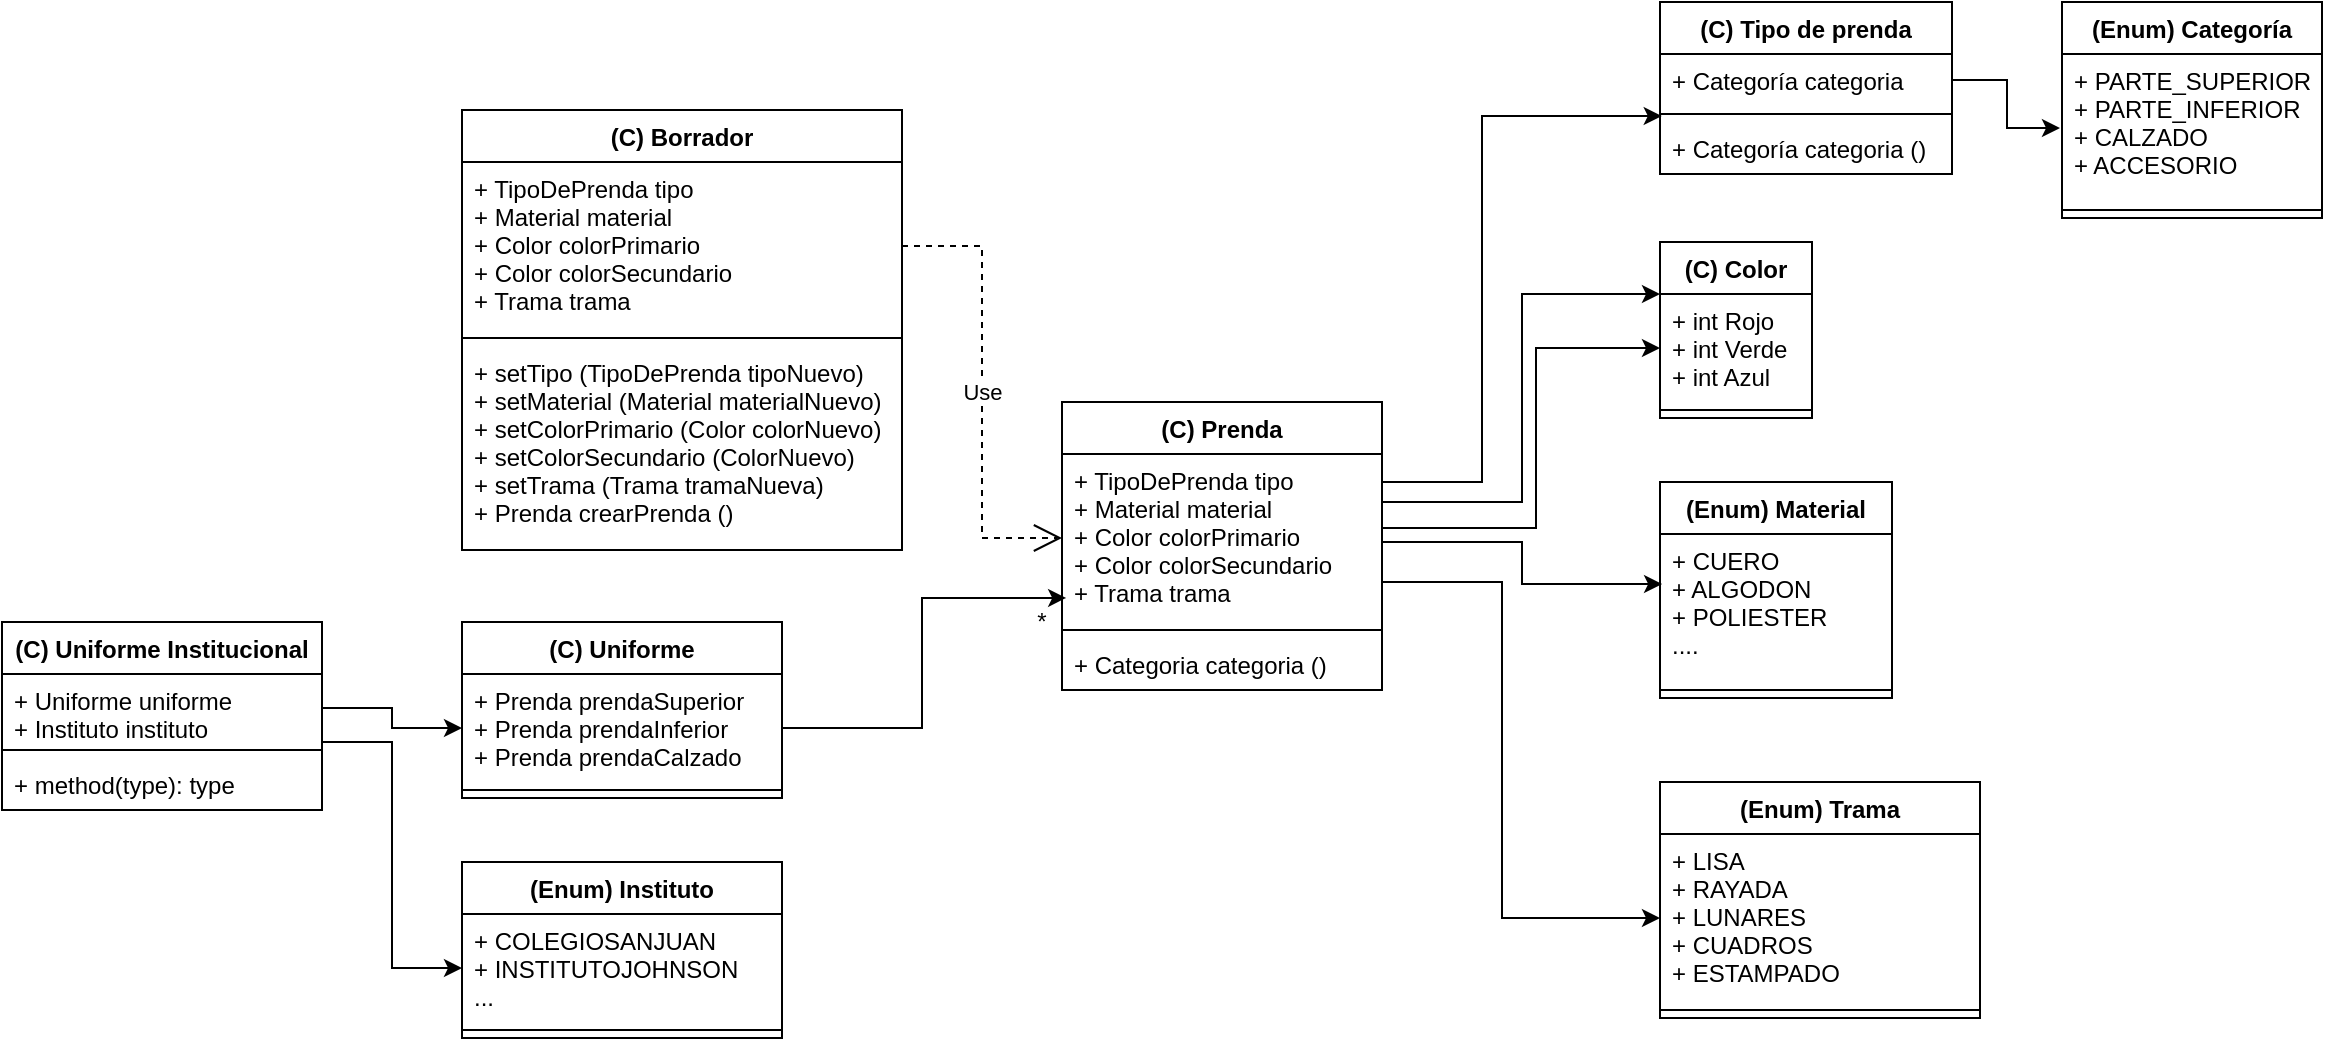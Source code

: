 <mxfile version="17.5.0" type="device"><diagram id="q_-exgFyjpPn_oDOAUYH" name="Page-1"><mxGraphModel dx="1695" dy="482" grid="1" gridSize="10" guides="1" tooltips="1" connect="1" arrows="1" fold="1" page="1" pageScale="1" pageWidth="827" pageHeight="1169" math="0" shadow="0"><root><mxCell id="0"/><mxCell id="1" parent="0"/><mxCell id="8c5IlFbzKEIKM7uxTgRf-1" value="(Enum) Categoría" style="swimlane;fontStyle=1;align=center;verticalAlign=top;childLayout=stackLayout;horizontal=1;startSize=26;horizontalStack=0;resizeParent=1;resizeParentMax=0;resizeLast=0;collapsible=1;marginBottom=0;" vertex="1" parent="1"><mxGeometry x="520" y="40" width="130" height="108" as="geometry"/></mxCell><mxCell id="8c5IlFbzKEIKM7uxTgRf-2" value="+ PARTE_SUPERIOR&#10;+ PARTE_INFERIOR&#10;+ CALZADO&#10;+ ACCESORIO" style="text;strokeColor=none;fillColor=none;align=left;verticalAlign=top;spacingLeft=4;spacingRight=4;overflow=hidden;rotatable=0;points=[[0,0.5],[1,0.5]];portConstraint=eastwest;perimeterSpacing=1;imageHeight=24;autosize=0;" vertex="1" parent="8c5IlFbzKEIKM7uxTgRf-1"><mxGeometry y="26" width="130" height="74" as="geometry"/></mxCell><mxCell id="8c5IlFbzKEIKM7uxTgRf-3" value="" style="line;strokeWidth=1;fillColor=none;align=left;verticalAlign=middle;spacingTop=-1;spacingLeft=3;spacingRight=3;rotatable=0;labelPosition=right;points=[];portConstraint=eastwest;" vertex="1" parent="8c5IlFbzKEIKM7uxTgRf-1"><mxGeometry y="100" width="130" height="8" as="geometry"/></mxCell><mxCell id="8c5IlFbzKEIKM7uxTgRf-5" value="(C) Tipo de prenda" style="swimlane;fontStyle=1;align=center;verticalAlign=top;childLayout=stackLayout;horizontal=1;startSize=26;horizontalStack=0;resizeParent=1;resizeParentMax=0;resizeLast=0;collapsible=1;marginBottom=0;" vertex="1" parent="1"><mxGeometry x="319" y="40" width="146" height="86" as="geometry"/></mxCell><mxCell id="8c5IlFbzKEIKM7uxTgRf-6" value="+ Categoría categoria" style="text;strokeColor=none;fillColor=none;align=left;verticalAlign=top;spacingLeft=4;spacingRight=4;overflow=hidden;rotatable=0;points=[[0,0.5],[1,0.5]];portConstraint=eastwest;" vertex="1" parent="8c5IlFbzKEIKM7uxTgRf-5"><mxGeometry y="26" width="146" height="26" as="geometry"/></mxCell><mxCell id="8c5IlFbzKEIKM7uxTgRf-7" value="" style="line;strokeWidth=1;fillColor=none;align=left;verticalAlign=middle;spacingTop=-1;spacingLeft=3;spacingRight=3;rotatable=0;labelPosition=right;points=[];portConstraint=eastwest;" vertex="1" parent="8c5IlFbzKEIKM7uxTgRf-5"><mxGeometry y="52" width="146" height="8" as="geometry"/></mxCell><mxCell id="8c5IlFbzKEIKM7uxTgRf-8" value="+ Categoría categoria ()" style="text;strokeColor=none;fillColor=none;align=left;verticalAlign=top;spacingLeft=4;spacingRight=4;overflow=hidden;rotatable=0;points=[[0,0.5],[1,0.5]];portConstraint=eastwest;" vertex="1" parent="8c5IlFbzKEIKM7uxTgRf-5"><mxGeometry y="60" width="146" height="26" as="geometry"/></mxCell><mxCell id="8c5IlFbzKEIKM7uxTgRf-9" value="(C) Color" style="swimlane;fontStyle=1;align=center;verticalAlign=top;childLayout=stackLayout;horizontal=1;startSize=26;horizontalStack=0;resizeParent=1;resizeParentMax=0;resizeLast=0;collapsible=1;marginBottom=0;" vertex="1" parent="1"><mxGeometry x="319" y="160" width="76" height="88" as="geometry"/></mxCell><mxCell id="8c5IlFbzKEIKM7uxTgRf-10" value="+ int Rojo&#10;+ int Verde&#10;+ int Azul" style="text;strokeColor=none;fillColor=none;align=left;verticalAlign=top;spacingLeft=4;spacingRight=4;overflow=hidden;rotatable=0;points=[[0,0.5],[1,0.5]];portConstraint=eastwest;" vertex="1" parent="8c5IlFbzKEIKM7uxTgRf-9"><mxGeometry y="26" width="76" height="54" as="geometry"/></mxCell><mxCell id="8c5IlFbzKEIKM7uxTgRf-11" value="" style="line;strokeWidth=1;fillColor=none;align=left;verticalAlign=middle;spacingTop=-1;spacingLeft=3;spacingRight=3;rotatable=0;labelPosition=right;points=[];portConstraint=eastwest;" vertex="1" parent="8c5IlFbzKEIKM7uxTgRf-9"><mxGeometry y="80" width="76" height="8" as="geometry"/></mxCell><mxCell id="8c5IlFbzKEIKM7uxTgRf-13" value="(Enum) Material" style="swimlane;fontStyle=1;align=center;verticalAlign=top;childLayout=stackLayout;horizontal=1;startSize=26;horizontalStack=0;resizeParent=1;resizeParentMax=0;resizeLast=0;collapsible=1;marginBottom=0;" vertex="1" parent="1"><mxGeometry x="319" y="280" width="116" height="108" as="geometry"/></mxCell><mxCell id="8c5IlFbzKEIKM7uxTgRf-14" value="+ CUERO&#10;+ ALGODON&#10;+ POLIESTER&#10;...." style="text;strokeColor=none;fillColor=none;align=left;verticalAlign=top;spacingLeft=4;spacingRight=4;overflow=hidden;rotatable=0;points=[[0,0.5],[1,0.5]];portConstraint=eastwest;" vertex="1" parent="8c5IlFbzKEIKM7uxTgRf-13"><mxGeometry y="26" width="116" height="74" as="geometry"/></mxCell><mxCell id="8c5IlFbzKEIKM7uxTgRf-15" value="" style="line;strokeWidth=1;fillColor=none;align=left;verticalAlign=middle;spacingTop=-1;spacingLeft=3;spacingRight=3;rotatable=0;labelPosition=right;points=[];portConstraint=eastwest;" vertex="1" parent="8c5IlFbzKEIKM7uxTgRf-13"><mxGeometry y="100" width="116" height="8" as="geometry"/></mxCell><mxCell id="8c5IlFbzKEIKM7uxTgRf-17" value="(C) Prenda" style="swimlane;fontStyle=1;align=center;verticalAlign=top;childLayout=stackLayout;horizontal=1;startSize=26;horizontalStack=0;resizeParent=1;resizeParentMax=0;resizeLast=0;collapsible=1;marginBottom=0;" vertex="1" parent="1"><mxGeometry x="20" y="240" width="160" height="144" as="geometry"/></mxCell><mxCell id="8c5IlFbzKEIKM7uxTgRf-18" value="+ TipoDePrenda tipo&#10;+ Material material&#10;+ Color colorPrimario&#10;+ Color colorSecundario&#10;+ Trama trama" style="text;strokeColor=none;fillColor=none;align=left;verticalAlign=top;spacingLeft=4;spacingRight=4;overflow=hidden;rotatable=0;points=[[0,0.5],[1,0.5]];portConstraint=eastwest;" vertex="1" parent="8c5IlFbzKEIKM7uxTgRf-17"><mxGeometry y="26" width="160" height="84" as="geometry"/></mxCell><mxCell id="8c5IlFbzKEIKM7uxTgRf-19" value="" style="line;strokeWidth=1;fillColor=none;align=left;verticalAlign=middle;spacingTop=-1;spacingLeft=3;spacingRight=3;rotatable=0;labelPosition=right;points=[];portConstraint=eastwest;" vertex="1" parent="8c5IlFbzKEIKM7uxTgRf-17"><mxGeometry y="110" width="160" height="8" as="geometry"/></mxCell><mxCell id="8c5IlFbzKEIKM7uxTgRf-20" value="+ Categoria categoria ()" style="text;strokeColor=none;fillColor=none;align=left;verticalAlign=top;spacingLeft=4;spacingRight=4;overflow=hidden;rotatable=0;points=[[0,0.5],[1,0.5]];portConstraint=eastwest;" vertex="1" parent="8c5IlFbzKEIKM7uxTgRf-17"><mxGeometry y="118" width="160" height="26" as="geometry"/></mxCell><mxCell id="8c5IlFbzKEIKM7uxTgRf-22" style="edgeStyle=orthogonalEdgeStyle;rounded=0;orthogonalLoop=1;jettySize=auto;html=1;exitX=1;exitY=0.5;exitDx=0;exitDy=0;" edge="1" parent="1" source="8c5IlFbzKEIKM7uxTgRf-6" target="8c5IlFbzKEIKM7uxTgRf-2"><mxGeometry relative="1" as="geometry"/></mxCell><mxCell id="8c5IlFbzKEIKM7uxTgRf-24" style="edgeStyle=orthogonalEdgeStyle;rounded=0;orthogonalLoop=1;jettySize=auto;html=1;exitX=1;exitY=0.5;exitDx=0;exitDy=0;entryX=0.006;entryY=-0.115;entryDx=0;entryDy=0;entryPerimeter=0;" edge="1" parent="1" source="8c5IlFbzKEIKM7uxTgRf-18" target="8c5IlFbzKEIKM7uxTgRf-8"><mxGeometry relative="1" as="geometry"><Array as="points"><mxPoint x="180" y="280"/><mxPoint x="230" y="280"/><mxPoint x="230" y="97"/></Array></mxGeometry></mxCell><mxCell id="8c5IlFbzKEIKM7uxTgRf-26" style="edgeStyle=orthogonalEdgeStyle;rounded=0;orthogonalLoop=1;jettySize=auto;html=1;exitX=1;exitY=0.5;exitDx=0;exitDy=0;entryX=0;entryY=0;entryDx=0;entryDy=0;entryPerimeter=0;" edge="1" parent="1" source="8c5IlFbzKEIKM7uxTgRf-18" target="8c5IlFbzKEIKM7uxTgRf-10"><mxGeometry relative="1" as="geometry"><Array as="points"><mxPoint x="180" y="290"/><mxPoint x="250" y="290"/><mxPoint x="250" y="186"/></Array></mxGeometry></mxCell><mxCell id="8c5IlFbzKEIKM7uxTgRf-28" style="edgeStyle=orthogonalEdgeStyle;rounded=0;orthogonalLoop=1;jettySize=auto;html=1;exitX=1;exitY=0.5;exitDx=0;exitDy=0;entryX=0;entryY=0.5;entryDx=0;entryDy=0;" edge="1" parent="1" source="8c5IlFbzKEIKM7uxTgRf-18" target="8c5IlFbzKEIKM7uxTgRf-10"><mxGeometry relative="1" as="geometry"><Array as="points"><mxPoint x="257" y="303"/><mxPoint x="257" y="213"/></Array></mxGeometry></mxCell><mxCell id="8c5IlFbzKEIKM7uxTgRf-31" value="" style="endArrow=classic;html=1;rounded=0;exitX=1;exitY=0.5;exitDx=0;exitDy=0;edgeStyle=orthogonalEdgeStyle;entryX=0.009;entryY=0.338;entryDx=0;entryDy=0;entryPerimeter=0;" edge="1" parent="1" source="8c5IlFbzKEIKM7uxTgRf-18" target="8c5IlFbzKEIKM7uxTgRf-14"><mxGeometry width="50" height="50" relative="1" as="geometry"><mxPoint x="390" y="280" as="sourcePoint"/><mxPoint x="280" y="331" as="targetPoint"/><Array as="points"><mxPoint x="180" y="310"/><mxPoint x="250" y="310"/><mxPoint x="250" y="331"/></Array></mxGeometry></mxCell><mxCell id="8c5IlFbzKEIKM7uxTgRf-32" value="(Enum) Trama" style="swimlane;fontStyle=1;align=center;verticalAlign=top;childLayout=stackLayout;horizontal=1;startSize=26;horizontalStack=0;resizeParent=1;resizeParentMax=0;resizeLast=0;collapsible=1;marginBottom=0;" vertex="1" parent="1"><mxGeometry x="319" y="430" width="160" height="118" as="geometry"/></mxCell><mxCell id="8c5IlFbzKEIKM7uxTgRf-33" value="+ LISA&#10;+ RAYADA&#10;+ LUNARES&#10;+ CUADROS&#10;+ ESTAMPADO" style="text;strokeColor=none;fillColor=none;align=left;verticalAlign=top;spacingLeft=4;spacingRight=4;overflow=hidden;rotatable=0;points=[[0,0.5],[1,0.5]];portConstraint=eastwest;" vertex="1" parent="8c5IlFbzKEIKM7uxTgRf-32"><mxGeometry y="26" width="160" height="84" as="geometry"/></mxCell><mxCell id="8c5IlFbzKEIKM7uxTgRf-34" value="" style="line;strokeWidth=1;fillColor=none;align=left;verticalAlign=middle;spacingTop=-1;spacingLeft=3;spacingRight=3;rotatable=0;labelPosition=right;points=[];portConstraint=eastwest;" vertex="1" parent="8c5IlFbzKEIKM7uxTgRf-32"><mxGeometry y="110" width="160" height="8" as="geometry"/></mxCell><mxCell id="8c5IlFbzKEIKM7uxTgRf-36" value="" style="endArrow=classic;html=1;rounded=0;entryX=0;entryY=0.5;entryDx=0;entryDy=0;edgeStyle=orthogonalEdgeStyle;exitX=1;exitY=0.5;exitDx=0;exitDy=0;" edge="1" parent="1" source="8c5IlFbzKEIKM7uxTgRf-18" target="8c5IlFbzKEIKM7uxTgRf-33"><mxGeometry width="50" height="50" relative="1" as="geometry"><mxPoint x="200" y="339" as="sourcePoint"/><mxPoint x="440" y="330" as="targetPoint"/><Array as="points"><mxPoint x="180" y="330"/><mxPoint x="240" y="330"/><mxPoint x="240" y="498"/></Array></mxGeometry></mxCell><mxCell id="8c5IlFbzKEIKM7uxTgRf-37" value="(C) Borrador" style="swimlane;fontStyle=1;align=center;verticalAlign=top;childLayout=stackLayout;horizontal=1;startSize=26;horizontalStack=0;resizeParent=1;resizeParentMax=0;resizeLast=0;collapsible=1;marginBottom=0;" vertex="1" parent="1"><mxGeometry x="-280" y="94" width="220" height="220" as="geometry"/></mxCell><mxCell id="8c5IlFbzKEIKM7uxTgRf-38" value="+ TipoDePrenda tipo&#10;+ Material material&#10;+ Color colorPrimario&#10;+ Color colorSecundario&#10;+ Trama trama" style="text;strokeColor=none;fillColor=none;align=left;verticalAlign=top;spacingLeft=4;spacingRight=4;overflow=hidden;rotatable=0;points=[[0,0.5],[1,0.5]];portConstraint=eastwest;" vertex="1" parent="8c5IlFbzKEIKM7uxTgRf-37"><mxGeometry y="26" width="220" height="84" as="geometry"/></mxCell><mxCell id="8c5IlFbzKEIKM7uxTgRf-39" value="" style="line;strokeWidth=1;fillColor=none;align=left;verticalAlign=middle;spacingTop=-1;spacingLeft=3;spacingRight=3;rotatable=0;labelPosition=right;points=[];portConstraint=eastwest;" vertex="1" parent="8c5IlFbzKEIKM7uxTgRf-37"><mxGeometry y="110" width="220" height="8" as="geometry"/></mxCell><mxCell id="8c5IlFbzKEIKM7uxTgRf-40" value="+ setTipo (TipoDePrenda tipoNuevo)&#10;+ setMaterial (Material materialNuevo)&#10;+ setColorPrimario (Color colorNuevo)&#10;+ setColorSecundario (ColorNuevo)&#10;+ setTrama (Trama tramaNueva)&#10;+ Prenda crearPrenda ()" style="text;strokeColor=none;fillColor=none;align=left;verticalAlign=top;spacingLeft=4;spacingRight=4;overflow=hidden;rotatable=0;points=[[0,0.5],[1,0.5]];portConstraint=eastwest;" vertex="1" parent="8c5IlFbzKEIKM7uxTgRf-37"><mxGeometry y="118" width="220" height="102" as="geometry"/></mxCell><mxCell id="8c5IlFbzKEIKM7uxTgRf-42" value="Use" style="endArrow=open;endSize=12;dashed=1;html=1;rounded=0;exitX=1;exitY=0.5;exitDx=0;exitDy=0;entryX=0;entryY=0.5;entryDx=0;entryDy=0;edgeStyle=orthogonalEdgeStyle;" edge="1" parent="1" source="8c5IlFbzKEIKM7uxTgRf-38" target="8c5IlFbzKEIKM7uxTgRf-18"><mxGeometry width="160" relative="1" as="geometry"><mxPoint x="160" y="350" as="sourcePoint"/><mxPoint x="320" y="350" as="targetPoint"/></mxGeometry></mxCell><mxCell id="8c5IlFbzKEIKM7uxTgRf-44" value="(C) Uniforme" style="swimlane;fontStyle=1;align=center;verticalAlign=top;childLayout=stackLayout;horizontal=1;startSize=26;horizontalStack=0;resizeParent=1;resizeParentMax=0;resizeLast=0;collapsible=1;marginBottom=0;" vertex="1" parent="1"><mxGeometry x="-280" y="350" width="160" height="88" as="geometry"/></mxCell><mxCell id="8c5IlFbzKEIKM7uxTgRf-45" value="+ Prenda prendaSuperior&#10;+ Prenda prendaInferior&#10;+ Prenda prendaCalzado" style="text;strokeColor=none;fillColor=none;align=left;verticalAlign=top;spacingLeft=4;spacingRight=4;overflow=hidden;rotatable=0;points=[[0,0.5],[1,0.5]];portConstraint=eastwest;" vertex="1" parent="8c5IlFbzKEIKM7uxTgRf-44"><mxGeometry y="26" width="160" height="54" as="geometry"/></mxCell><mxCell id="8c5IlFbzKEIKM7uxTgRf-46" value="" style="line;strokeWidth=1;fillColor=none;align=left;verticalAlign=middle;spacingTop=-1;spacingLeft=3;spacingRight=3;rotatable=0;labelPosition=right;points=[];portConstraint=eastwest;" vertex="1" parent="8c5IlFbzKEIKM7uxTgRf-44"><mxGeometry y="80" width="160" height="8" as="geometry"/></mxCell><mxCell id="8c5IlFbzKEIKM7uxTgRf-48" value="" style="endArrow=classic;html=1;rounded=0;edgeStyle=orthogonalEdgeStyle;entryX=0.013;entryY=0.857;entryDx=0;entryDy=0;entryPerimeter=0;exitX=1;exitY=0.5;exitDx=0;exitDy=0;" edge="1" parent="1" source="8c5IlFbzKEIKM7uxTgRf-45" target="8c5IlFbzKEIKM7uxTgRf-18"><mxGeometry width="50" height="50" relative="1" as="geometry"><mxPoint x="-100" y="403" as="sourcePoint"/><mxPoint y="340" as="targetPoint"/></mxGeometry></mxCell><mxCell id="8c5IlFbzKEIKM7uxTgRf-49" value="*" style="text;html=1;strokeColor=none;fillColor=none;align=center;verticalAlign=middle;whiteSpace=wrap;rounded=0;" vertex="1" parent="1"><mxGeometry y="340" width="20" height="20" as="geometry"/></mxCell><mxCell id="8c5IlFbzKEIKM7uxTgRf-51" value="(C) Uniforme Institucional" style="swimlane;fontStyle=1;align=center;verticalAlign=top;childLayout=stackLayout;horizontal=1;startSize=26;horizontalStack=0;resizeParent=1;resizeParentMax=0;resizeLast=0;collapsible=1;marginBottom=0;" vertex="1" parent="1"><mxGeometry x="-510" y="350" width="160" height="94" as="geometry"/></mxCell><mxCell id="8c5IlFbzKEIKM7uxTgRf-52" value="+ Uniforme uniforme&#10;+ Instituto instituto" style="text;strokeColor=none;fillColor=none;align=left;verticalAlign=top;spacingLeft=4;spacingRight=4;overflow=hidden;rotatable=0;points=[[0,0.5],[1,0.5]];portConstraint=eastwest;" vertex="1" parent="8c5IlFbzKEIKM7uxTgRf-51"><mxGeometry y="26" width="160" height="34" as="geometry"/></mxCell><mxCell id="8c5IlFbzKEIKM7uxTgRf-53" value="" style="line;strokeWidth=1;fillColor=none;align=left;verticalAlign=middle;spacingTop=-1;spacingLeft=3;spacingRight=3;rotatable=0;labelPosition=right;points=[];portConstraint=eastwest;" vertex="1" parent="8c5IlFbzKEIKM7uxTgRf-51"><mxGeometry y="60" width="160" height="8" as="geometry"/></mxCell><mxCell id="8c5IlFbzKEIKM7uxTgRf-54" value="+ method(type): type" style="text;strokeColor=none;fillColor=none;align=left;verticalAlign=top;spacingLeft=4;spacingRight=4;overflow=hidden;rotatable=0;points=[[0,0.5],[1,0.5]];portConstraint=eastwest;" vertex="1" parent="8c5IlFbzKEIKM7uxTgRf-51"><mxGeometry y="68" width="160" height="26" as="geometry"/></mxCell><mxCell id="8c5IlFbzKEIKM7uxTgRf-55" value="(Enum) Instituto" style="swimlane;fontStyle=1;align=center;verticalAlign=top;childLayout=stackLayout;horizontal=1;startSize=26;horizontalStack=0;resizeParent=1;resizeParentMax=0;resizeLast=0;collapsible=1;marginBottom=0;" vertex="1" parent="1"><mxGeometry x="-280" y="470" width="160" height="88" as="geometry"/></mxCell><mxCell id="8c5IlFbzKEIKM7uxTgRf-56" value="+ COLEGIOSANJUAN&#10;+ INSTITUTOJOHNSON&#10;..." style="text;strokeColor=none;fillColor=none;align=left;verticalAlign=top;spacingLeft=4;spacingRight=4;overflow=hidden;rotatable=0;points=[[0,0.5],[1,0.5]];portConstraint=eastwest;" vertex="1" parent="8c5IlFbzKEIKM7uxTgRf-55"><mxGeometry y="26" width="160" height="54" as="geometry"/></mxCell><mxCell id="8c5IlFbzKEIKM7uxTgRf-57" value="" style="line;strokeWidth=1;fillColor=none;align=left;verticalAlign=middle;spacingTop=-1;spacingLeft=3;spacingRight=3;rotatable=0;labelPosition=right;points=[];portConstraint=eastwest;" vertex="1" parent="8c5IlFbzKEIKM7uxTgRf-55"><mxGeometry y="80" width="160" height="8" as="geometry"/></mxCell><mxCell id="8c5IlFbzKEIKM7uxTgRf-59" value="" style="endArrow=classic;html=1;rounded=0;exitX=1;exitY=0.5;exitDx=0;exitDy=0;entryX=0;entryY=0.5;entryDx=0;entryDy=0;edgeStyle=orthogonalEdgeStyle;" edge="1" parent="1" source="8c5IlFbzKEIKM7uxTgRf-52" target="8c5IlFbzKEIKM7uxTgRf-45"><mxGeometry width="50" height="50" relative="1" as="geometry"><mxPoint x="-130" y="480" as="sourcePoint"/><mxPoint x="-80" y="430" as="targetPoint"/></mxGeometry></mxCell><mxCell id="8c5IlFbzKEIKM7uxTgRf-60" value="" style="endArrow=classic;html=1;rounded=0;exitX=1;exitY=0.5;exitDx=0;exitDy=0;entryX=0;entryY=0.5;entryDx=0;entryDy=0;edgeStyle=orthogonalEdgeStyle;" edge="1" parent="1" source="8c5IlFbzKEIKM7uxTgRf-52" target="8c5IlFbzKEIKM7uxTgRf-56"><mxGeometry width="50" height="50" relative="1" as="geometry"><mxPoint x="-130" y="480" as="sourcePoint"/><mxPoint x="-80" y="430" as="targetPoint"/><Array as="points"><mxPoint x="-350" y="410"/><mxPoint x="-315" y="410"/><mxPoint x="-315" y="523"/></Array></mxGeometry></mxCell></root></mxGraphModel></diagram></mxfile>